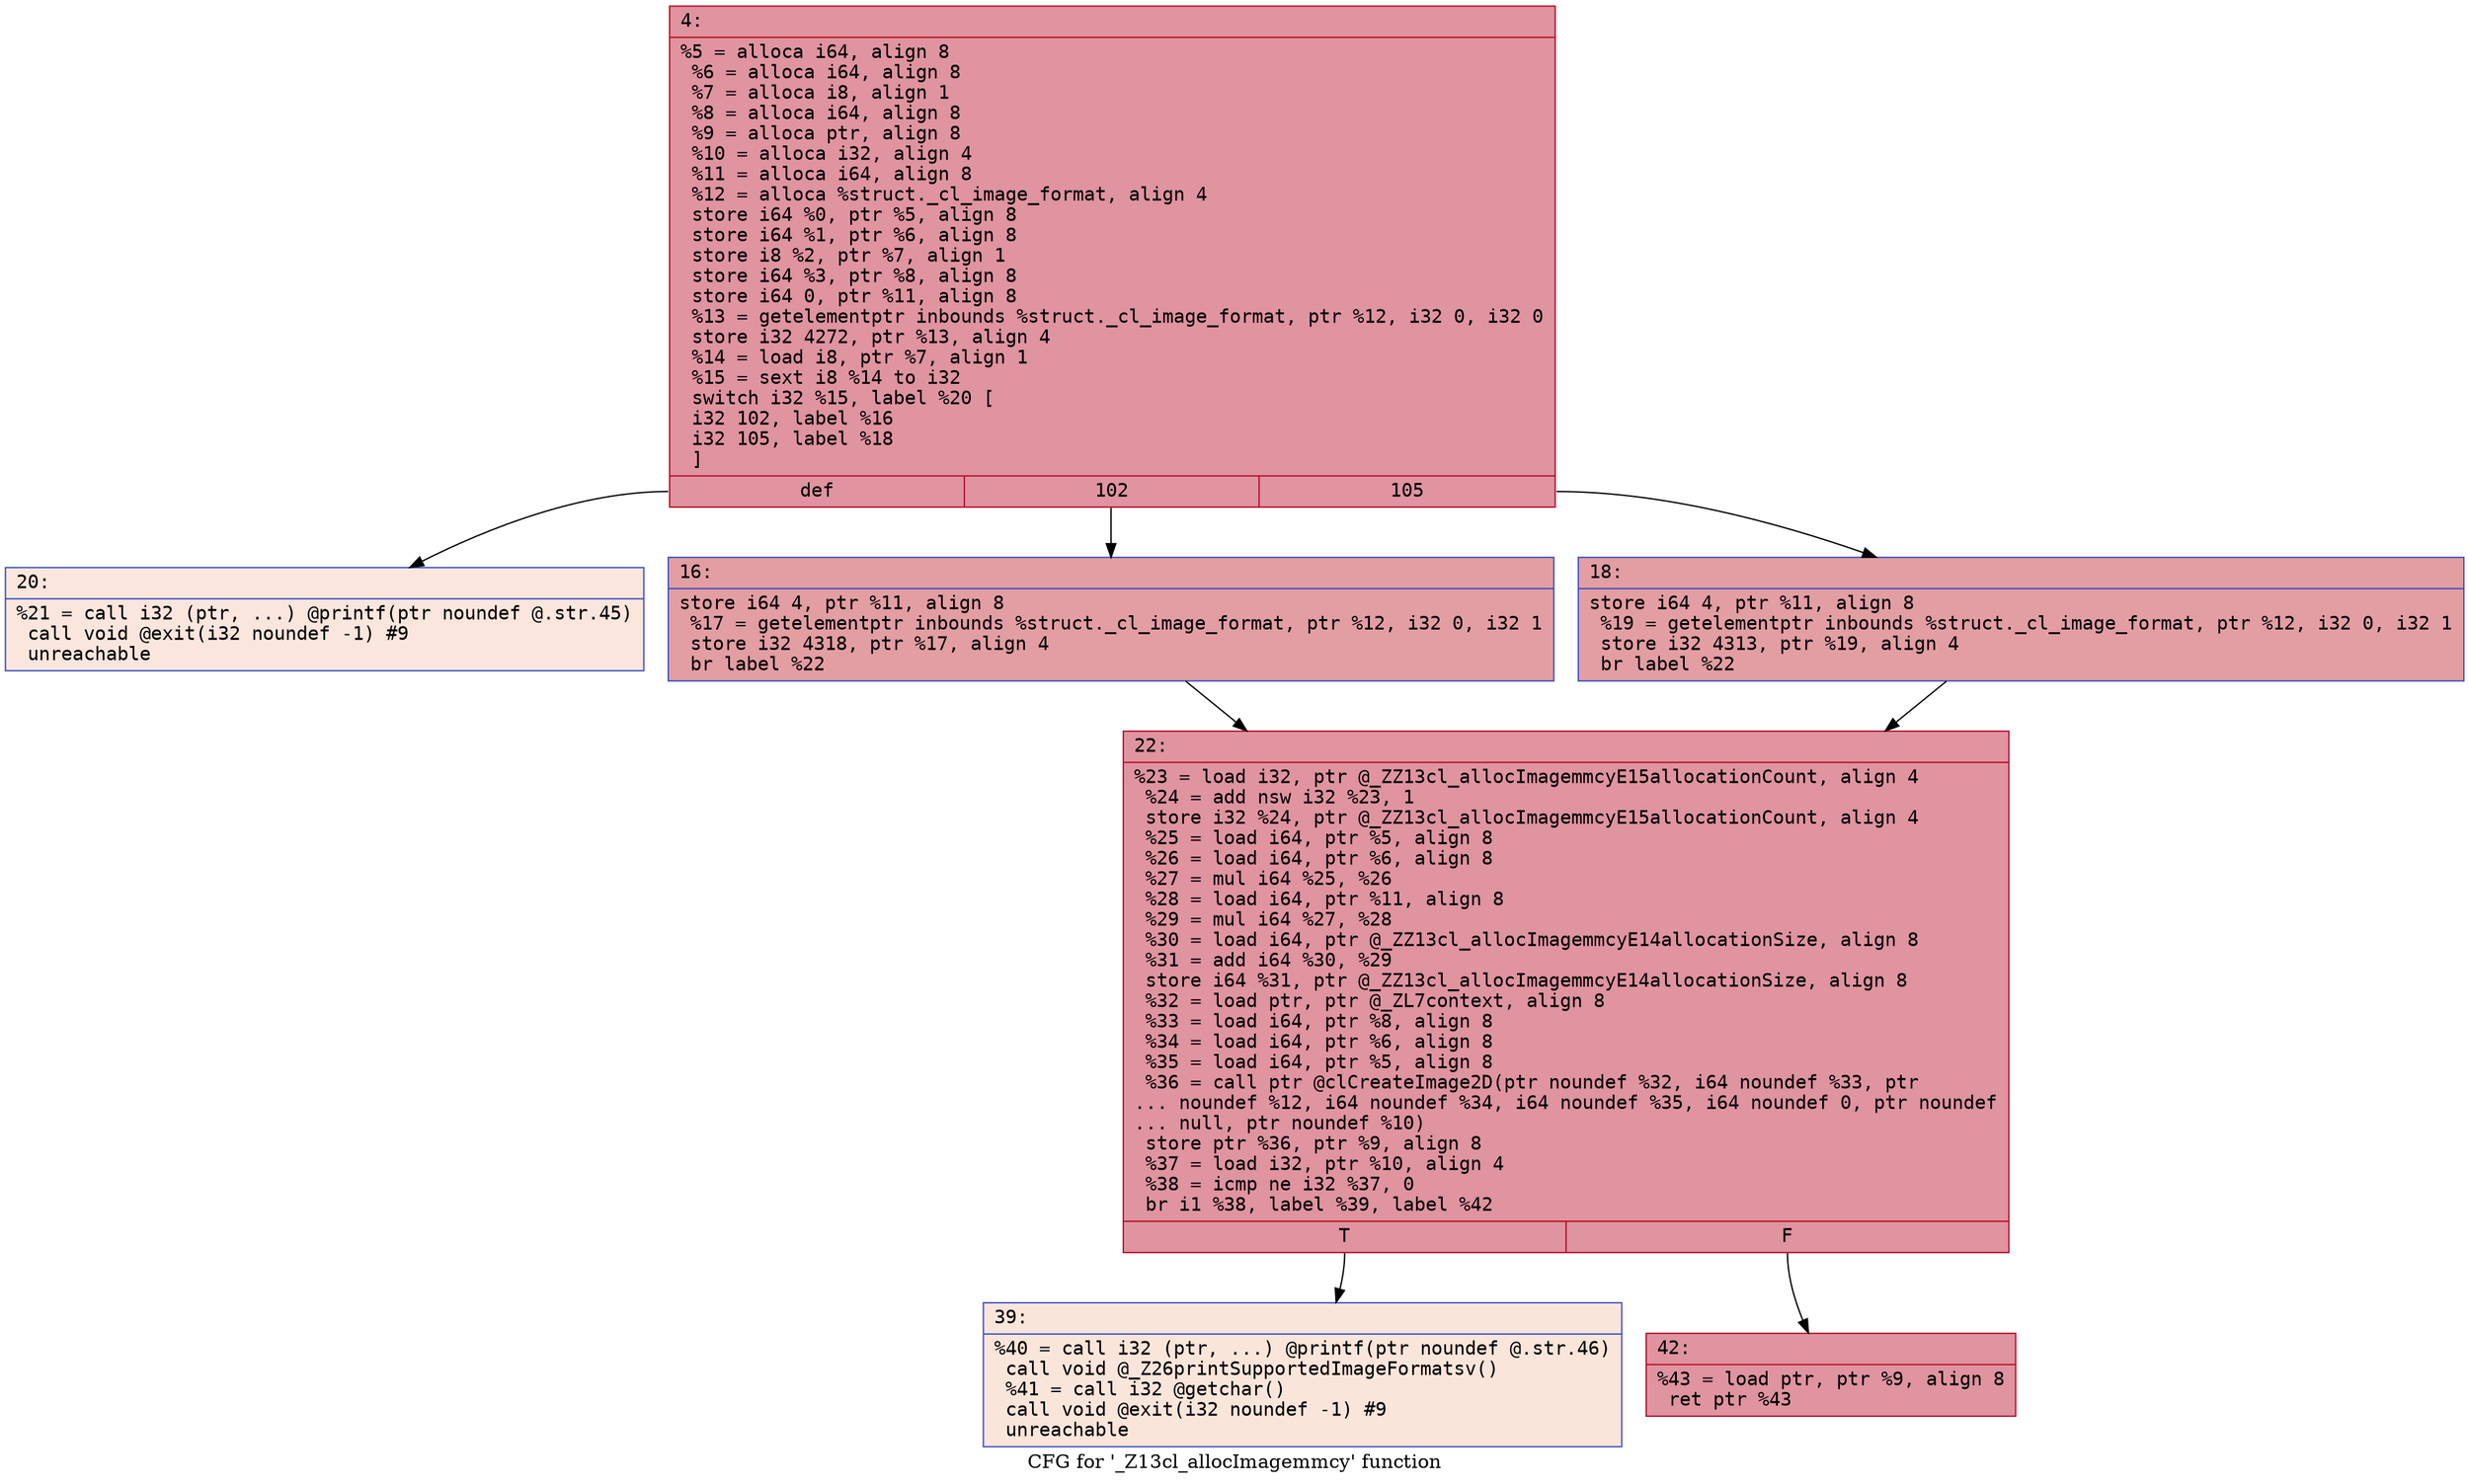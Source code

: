 digraph "CFG for '_Z13cl_allocImagemmcy' function" {
	label="CFG for '_Z13cl_allocImagemmcy' function";

	Node0x60000035cff0 [shape=record,color="#b70d28ff", style=filled, fillcolor="#b70d2870" fontname="Courier",label="{4:\l|  %5 = alloca i64, align 8\l  %6 = alloca i64, align 8\l  %7 = alloca i8, align 1\l  %8 = alloca i64, align 8\l  %9 = alloca ptr, align 8\l  %10 = alloca i32, align 4\l  %11 = alloca i64, align 8\l  %12 = alloca %struct._cl_image_format, align 4\l  store i64 %0, ptr %5, align 8\l  store i64 %1, ptr %6, align 8\l  store i8 %2, ptr %7, align 1\l  store i64 %3, ptr %8, align 8\l  store i64 0, ptr %11, align 8\l  %13 = getelementptr inbounds %struct._cl_image_format, ptr %12, i32 0, i32 0\l  store i32 4272, ptr %13, align 4\l  %14 = load i8, ptr %7, align 1\l  %15 = sext i8 %14 to i32\l  switch i32 %15, label %20 [\l    i32 102, label %16\l    i32 105, label %18\l  ]\l|{<s0>def|<s1>102|<s2>105}}"];
	Node0x60000035cff0:s0 -> Node0x60000035d0e0[tooltip="4 -> 20\nProbability 0.00%" ];
	Node0x60000035cff0:s1 -> Node0x60000035d040[tooltip="4 -> 16\nProbability 50.00%" ];
	Node0x60000035cff0:s2 -> Node0x60000035d090[tooltip="4 -> 18\nProbability 50.00%" ];
	Node0x60000035d040 [shape=record,color="#3d50c3ff", style=filled, fillcolor="#be242e70" fontname="Courier",label="{16:\l|  store i64 4, ptr %11, align 8\l  %17 = getelementptr inbounds %struct._cl_image_format, ptr %12, i32 0, i32 1\l  store i32 4318, ptr %17, align 4\l  br label %22\l}"];
	Node0x60000035d040 -> Node0x60000035d130[tooltip="16 -> 22\nProbability 100.00%" ];
	Node0x60000035d090 [shape=record,color="#3d50c3ff", style=filled, fillcolor="#be242e70" fontname="Courier",label="{18:\l|  store i64 4, ptr %11, align 8\l  %19 = getelementptr inbounds %struct._cl_image_format, ptr %12, i32 0, i32 1\l  store i32 4313, ptr %19, align 4\l  br label %22\l}"];
	Node0x60000035d090 -> Node0x60000035d130[tooltip="18 -> 22\nProbability 100.00%" ];
	Node0x60000035d0e0 [shape=record,color="#3d50c3ff", style=filled, fillcolor="#f3c7b170" fontname="Courier",label="{20:\l|  %21 = call i32 (ptr, ...) @printf(ptr noundef @.str.45)\l  call void @exit(i32 noundef -1) #9\l  unreachable\l}"];
	Node0x60000035d130 [shape=record,color="#b70d28ff", style=filled, fillcolor="#b70d2870" fontname="Courier",label="{22:\l|  %23 = load i32, ptr @_ZZ13cl_allocImagemmcyE15allocationCount, align 4\l  %24 = add nsw i32 %23, 1\l  store i32 %24, ptr @_ZZ13cl_allocImagemmcyE15allocationCount, align 4\l  %25 = load i64, ptr %5, align 8\l  %26 = load i64, ptr %6, align 8\l  %27 = mul i64 %25, %26\l  %28 = load i64, ptr %11, align 8\l  %29 = mul i64 %27, %28\l  %30 = load i64, ptr @_ZZ13cl_allocImagemmcyE14allocationSize, align 8\l  %31 = add i64 %30, %29\l  store i64 %31, ptr @_ZZ13cl_allocImagemmcyE14allocationSize, align 8\l  %32 = load ptr, ptr @_ZL7context, align 8\l  %33 = load i64, ptr %8, align 8\l  %34 = load i64, ptr %6, align 8\l  %35 = load i64, ptr %5, align 8\l  %36 = call ptr @clCreateImage2D(ptr noundef %32, i64 noundef %33, ptr\l... noundef %12, i64 noundef %34, i64 noundef %35, i64 noundef 0, ptr noundef\l... null, ptr noundef %10)\l  store ptr %36, ptr %9, align 8\l  %37 = load i32, ptr %10, align 4\l  %38 = icmp ne i32 %37, 0\l  br i1 %38, label %39, label %42\l|{<s0>T|<s1>F}}"];
	Node0x60000035d130:s0 -> Node0x60000035d180[tooltip="22 -> 39\nProbability 0.00%" ];
	Node0x60000035d130:s1 -> Node0x60000035d1d0[tooltip="22 -> 42\nProbability 100.00%" ];
	Node0x60000035d180 [shape=record,color="#3d50c3ff", style=filled, fillcolor="#f4c5ad70" fontname="Courier",label="{39:\l|  %40 = call i32 (ptr, ...) @printf(ptr noundef @.str.46)\l  call void @_Z26printSupportedImageFormatsv()\l  %41 = call i32 @getchar()\l  call void @exit(i32 noundef -1) #9\l  unreachable\l}"];
	Node0x60000035d1d0 [shape=record,color="#b70d28ff", style=filled, fillcolor="#b70d2870" fontname="Courier",label="{42:\l|  %43 = load ptr, ptr %9, align 8\l  ret ptr %43\l}"];
}
